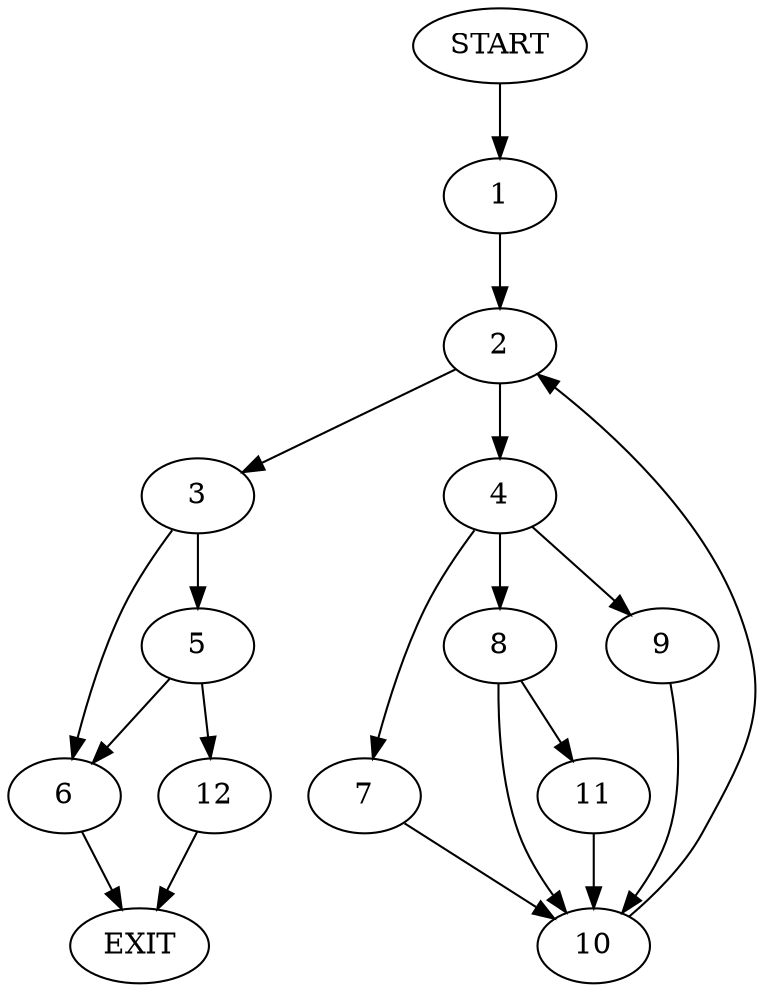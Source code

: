 digraph {
0 [label="START"]
13 [label="EXIT"]
0 -> 1
1 -> 2
2 -> 3
2 -> 4
3 -> 5
3 -> 6
4 -> 7
4 -> 8
4 -> 9
9 -> 10
8 -> 10
8 -> 11
7 -> 10
10 -> 2
11 -> 10
5 -> 12
5 -> 6
6 -> 13
12 -> 13
}
